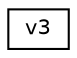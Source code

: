 digraph "Graphical Class Hierarchy"
{
 // LATEX_PDF_SIZE
  edge [fontname="Helvetica",fontsize="10",labelfontname="Helvetica",labelfontsize="10"];
  node [fontname="Helvetica",fontsize="10",shape=record];
  rankdir="LR";
  Node0 [label="v3",height=0.2,width=0.4,color="black", fillcolor="white", style="filled",URL="$structv3.html",tooltip=" "];
}
